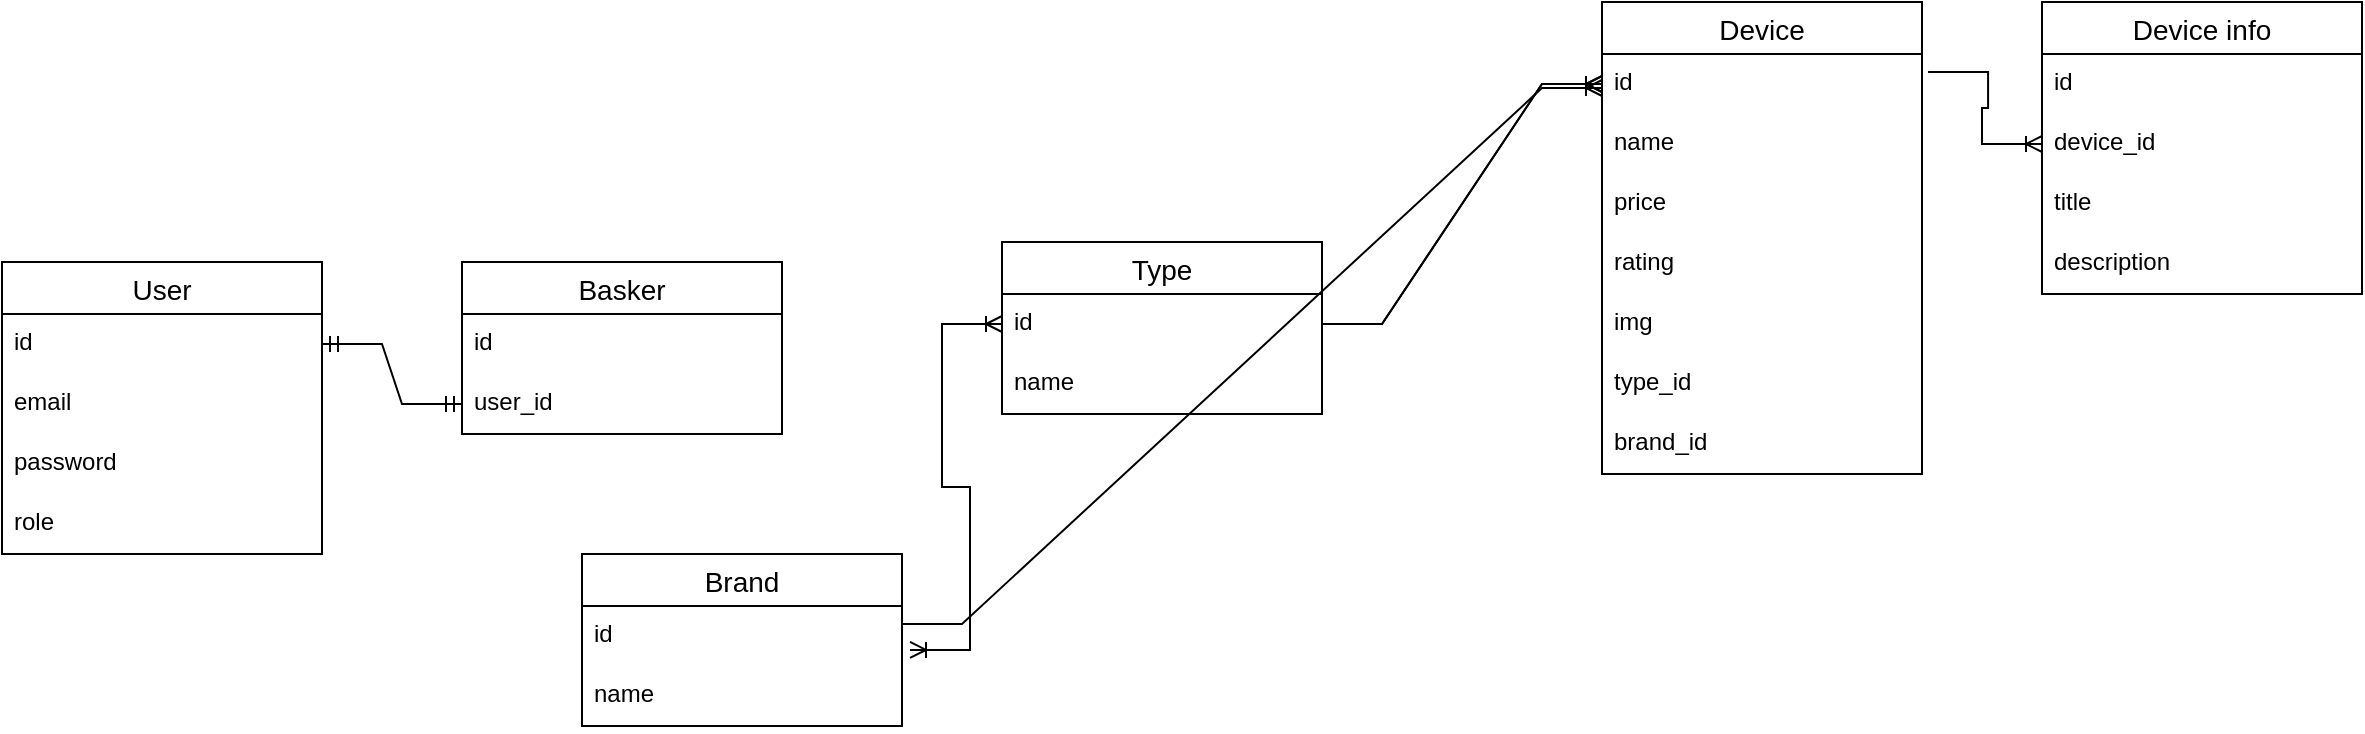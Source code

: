 <mxfile version="22.1.5" type="github">
  <diagram name="Страница — 1" id="ApS_Uzb94vvX7HJ8mZMD">
    <mxGraphModel dx="954" dy="553" grid="1" gridSize="10" guides="1" tooltips="1" connect="1" arrows="1" fold="1" page="1" pageScale="1" pageWidth="827" pageHeight="1169" math="0" shadow="0">
      <root>
        <mxCell id="0" />
        <mxCell id="1" parent="0" />
        <mxCell id="gh0o6ZId17Y_x9FsCQpp-1" value="User" style="swimlane;fontStyle=0;childLayout=stackLayout;horizontal=1;startSize=26;horizontalStack=0;resizeParent=1;resizeParentMax=0;resizeLast=0;collapsible=1;marginBottom=0;align=center;fontSize=14;" vertex="1" parent="1">
          <mxGeometry x="330" y="230" width="160" height="146" as="geometry" />
        </mxCell>
        <mxCell id="gh0o6ZId17Y_x9FsCQpp-2" value="id" style="text;strokeColor=none;fillColor=none;spacingLeft=4;spacingRight=4;overflow=hidden;rotatable=0;points=[[0,0.5],[1,0.5]];portConstraint=eastwest;fontSize=12;whiteSpace=wrap;html=1;" vertex="1" parent="gh0o6ZId17Y_x9FsCQpp-1">
          <mxGeometry y="26" width="160" height="30" as="geometry" />
        </mxCell>
        <mxCell id="gh0o6ZId17Y_x9FsCQpp-3" value="email" style="text;strokeColor=none;fillColor=none;spacingLeft=4;spacingRight=4;overflow=hidden;rotatable=0;points=[[0,0.5],[1,0.5]];portConstraint=eastwest;fontSize=12;whiteSpace=wrap;html=1;" vertex="1" parent="gh0o6ZId17Y_x9FsCQpp-1">
          <mxGeometry y="56" width="160" height="30" as="geometry" />
        </mxCell>
        <mxCell id="gh0o6ZId17Y_x9FsCQpp-4" value="password" style="text;strokeColor=none;fillColor=none;spacingLeft=4;spacingRight=4;overflow=hidden;rotatable=0;points=[[0,0.5],[1,0.5]];portConstraint=eastwest;fontSize=12;whiteSpace=wrap;html=1;" vertex="1" parent="gh0o6ZId17Y_x9FsCQpp-1">
          <mxGeometry y="86" width="160" height="30" as="geometry" />
        </mxCell>
        <mxCell id="gh0o6ZId17Y_x9FsCQpp-7" value="role" style="text;strokeColor=none;fillColor=none;spacingLeft=4;spacingRight=4;overflow=hidden;rotatable=0;points=[[0,0.5],[1,0.5]];portConstraint=eastwest;fontSize=12;whiteSpace=wrap;html=1;" vertex="1" parent="gh0o6ZId17Y_x9FsCQpp-1">
          <mxGeometry y="116" width="160" height="30" as="geometry" />
        </mxCell>
        <mxCell id="gh0o6ZId17Y_x9FsCQpp-8" value="Basker" style="swimlane;fontStyle=0;childLayout=stackLayout;horizontal=1;startSize=26;horizontalStack=0;resizeParent=1;resizeParentMax=0;resizeLast=0;collapsible=1;marginBottom=0;align=center;fontSize=14;" vertex="1" parent="1">
          <mxGeometry x="560" y="230" width="160" height="86" as="geometry" />
        </mxCell>
        <mxCell id="gh0o6ZId17Y_x9FsCQpp-9" value="id" style="text;strokeColor=none;fillColor=none;spacingLeft=4;spacingRight=4;overflow=hidden;rotatable=0;points=[[0,0.5],[1,0.5]];portConstraint=eastwest;fontSize=12;whiteSpace=wrap;html=1;" vertex="1" parent="gh0o6ZId17Y_x9FsCQpp-8">
          <mxGeometry y="26" width="160" height="30" as="geometry" />
        </mxCell>
        <mxCell id="gh0o6ZId17Y_x9FsCQpp-10" value="user_id" style="text;strokeColor=none;fillColor=none;spacingLeft=4;spacingRight=4;overflow=hidden;rotatable=0;points=[[0,0.5],[1,0.5]];portConstraint=eastwest;fontSize=12;whiteSpace=wrap;html=1;" vertex="1" parent="gh0o6ZId17Y_x9FsCQpp-8">
          <mxGeometry y="56" width="160" height="30" as="geometry" />
        </mxCell>
        <mxCell id="gh0o6ZId17Y_x9FsCQpp-13" value="" style="edgeStyle=entityRelationEdgeStyle;fontSize=12;html=1;endArrow=ERmandOne;startArrow=ERmandOne;rounded=0;exitX=1;exitY=0.5;exitDx=0;exitDy=0;entryX=0;entryY=0.5;entryDx=0;entryDy=0;" edge="1" parent="1" source="gh0o6ZId17Y_x9FsCQpp-2" target="gh0o6ZId17Y_x9FsCQpp-10">
          <mxGeometry width="100" height="100" relative="1" as="geometry">
            <mxPoint x="450" y="480" as="sourcePoint" />
            <mxPoint x="550" y="380" as="targetPoint" />
          </mxGeometry>
        </mxCell>
        <mxCell id="gh0o6ZId17Y_x9FsCQpp-14" value="Device" style="swimlane;fontStyle=0;childLayout=stackLayout;horizontal=1;startSize=26;horizontalStack=0;resizeParent=1;resizeParentMax=0;resizeLast=0;collapsible=1;marginBottom=0;align=center;fontSize=14;" vertex="1" parent="1">
          <mxGeometry x="1130" y="100" width="160" height="236" as="geometry" />
        </mxCell>
        <mxCell id="gh0o6ZId17Y_x9FsCQpp-15" value="id" style="text;strokeColor=none;fillColor=none;spacingLeft=4;spacingRight=4;overflow=hidden;rotatable=0;points=[[0,0.5],[1,0.5]];portConstraint=eastwest;fontSize=12;whiteSpace=wrap;html=1;" vertex="1" parent="gh0o6ZId17Y_x9FsCQpp-14">
          <mxGeometry y="26" width="160" height="30" as="geometry" />
        </mxCell>
        <mxCell id="gh0o6ZId17Y_x9FsCQpp-16" value="name" style="text;strokeColor=none;fillColor=none;spacingLeft=4;spacingRight=4;overflow=hidden;rotatable=0;points=[[0,0.5],[1,0.5]];portConstraint=eastwest;fontSize=12;whiteSpace=wrap;html=1;" vertex="1" parent="gh0o6ZId17Y_x9FsCQpp-14">
          <mxGeometry y="56" width="160" height="30" as="geometry" />
        </mxCell>
        <mxCell id="gh0o6ZId17Y_x9FsCQpp-17" value="price" style="text;strokeColor=none;fillColor=none;spacingLeft=4;spacingRight=4;overflow=hidden;rotatable=0;points=[[0,0.5],[1,0.5]];portConstraint=eastwest;fontSize=12;whiteSpace=wrap;html=1;" vertex="1" parent="gh0o6ZId17Y_x9FsCQpp-14">
          <mxGeometry y="86" width="160" height="30" as="geometry" />
        </mxCell>
        <mxCell id="gh0o6ZId17Y_x9FsCQpp-18" value="rating" style="text;strokeColor=none;fillColor=none;spacingLeft=4;spacingRight=4;overflow=hidden;rotatable=0;points=[[0,0.5],[1,0.5]];portConstraint=eastwest;fontSize=12;whiteSpace=wrap;html=1;" vertex="1" parent="gh0o6ZId17Y_x9FsCQpp-14">
          <mxGeometry y="116" width="160" height="30" as="geometry" />
        </mxCell>
        <mxCell id="gh0o6ZId17Y_x9FsCQpp-19" value="img" style="text;strokeColor=none;fillColor=none;spacingLeft=4;spacingRight=4;overflow=hidden;rotatable=0;points=[[0,0.5],[1,0.5]];portConstraint=eastwest;fontSize=12;whiteSpace=wrap;html=1;" vertex="1" parent="gh0o6ZId17Y_x9FsCQpp-14">
          <mxGeometry y="146" width="160" height="30" as="geometry" />
        </mxCell>
        <mxCell id="gh0o6ZId17Y_x9FsCQpp-20" value="type_id" style="text;strokeColor=none;fillColor=none;spacingLeft=4;spacingRight=4;overflow=hidden;rotatable=0;points=[[0,0.5],[1,0.5]];portConstraint=eastwest;fontSize=12;whiteSpace=wrap;html=1;" vertex="1" parent="gh0o6ZId17Y_x9FsCQpp-14">
          <mxGeometry y="176" width="160" height="30" as="geometry" />
        </mxCell>
        <mxCell id="gh0o6ZId17Y_x9FsCQpp-21" value="brand_id" style="text;strokeColor=none;fillColor=none;spacingLeft=4;spacingRight=4;overflow=hidden;rotatable=0;points=[[0,0.5],[1,0.5]];portConstraint=eastwest;fontSize=12;whiteSpace=wrap;html=1;" vertex="1" parent="gh0o6ZId17Y_x9FsCQpp-14">
          <mxGeometry y="206" width="160" height="30" as="geometry" />
        </mxCell>
        <mxCell id="gh0o6ZId17Y_x9FsCQpp-22" value="Type" style="swimlane;fontStyle=0;childLayout=stackLayout;horizontal=1;startSize=26;horizontalStack=0;resizeParent=1;resizeParentMax=0;resizeLast=0;collapsible=1;marginBottom=0;align=center;fontSize=14;" vertex="1" parent="1">
          <mxGeometry x="830" y="220" width="160" height="86" as="geometry" />
        </mxCell>
        <mxCell id="gh0o6ZId17Y_x9FsCQpp-23" value="id" style="text;strokeColor=none;fillColor=none;spacingLeft=4;spacingRight=4;overflow=hidden;rotatable=0;points=[[0,0.5],[1,0.5]];portConstraint=eastwest;fontSize=12;whiteSpace=wrap;html=1;" vertex="1" parent="gh0o6ZId17Y_x9FsCQpp-22">
          <mxGeometry y="26" width="160" height="30" as="geometry" />
        </mxCell>
        <mxCell id="gh0o6ZId17Y_x9FsCQpp-24" value="name" style="text;strokeColor=none;fillColor=none;spacingLeft=4;spacingRight=4;overflow=hidden;rotatable=0;points=[[0,0.5],[1,0.5]];portConstraint=eastwest;fontSize=12;whiteSpace=wrap;html=1;" vertex="1" parent="gh0o6ZId17Y_x9FsCQpp-22">
          <mxGeometry y="56" width="160" height="30" as="geometry" />
        </mxCell>
        <mxCell id="gh0o6ZId17Y_x9FsCQpp-28" value="" style="edgeStyle=entityRelationEdgeStyle;fontSize=12;html=1;endArrow=ERoneToMany;rounded=0;entryX=0;entryY=0.5;entryDx=0;entryDy=0;" edge="1" parent="1" source="gh0o6ZId17Y_x9FsCQpp-23" target="gh0o6ZId17Y_x9FsCQpp-15">
          <mxGeometry width="100" height="100" relative="1" as="geometry">
            <mxPoint x="980" y="180" as="sourcePoint" />
            <mxPoint x="970" y="140" as="targetPoint" />
          </mxGeometry>
        </mxCell>
        <mxCell id="gh0o6ZId17Y_x9FsCQpp-29" value="" style="edgeStyle=entityRelationEdgeStyle;fontSize=12;html=1;endArrow=ERoneToMany;rounded=0;exitX=1;exitY=0.3;exitDx=0;exitDy=0;exitPerimeter=0;" edge="1" parent="1" source="gh0o6ZId17Y_x9FsCQpp-26">
          <mxGeometry width="100" height="100" relative="1" as="geometry">
            <mxPoint x="990" y="383" as="sourcePoint" />
            <mxPoint x="1130" y="143" as="targetPoint" />
          </mxGeometry>
        </mxCell>
        <mxCell id="gh0o6ZId17Y_x9FsCQpp-32" value="" style="edgeStyle=entityRelationEdgeStyle;fontSize=12;html=1;endArrow=ERoneToMany;startArrow=ERoneToMany;rounded=0;entryX=0;entryY=0.5;entryDx=0;entryDy=0;exitX=1.025;exitY=0.733;exitDx=0;exitDy=0;exitPerimeter=0;" edge="1" parent="1" source="gh0o6ZId17Y_x9FsCQpp-26" target="gh0o6ZId17Y_x9FsCQpp-23">
          <mxGeometry width="100" height="100" relative="1" as="geometry">
            <mxPoint x="900" y="453.64" as="sourcePoint" />
            <mxPoint x="1062" y="420.002" as="targetPoint" />
          </mxGeometry>
        </mxCell>
        <mxCell id="gh0o6ZId17Y_x9FsCQpp-25" value="Brand" style="swimlane;fontStyle=0;childLayout=stackLayout;horizontal=1;startSize=26;horizontalStack=0;resizeParent=1;resizeParentMax=0;resizeLast=0;collapsible=1;marginBottom=0;align=center;fontSize=14;" vertex="1" parent="1">
          <mxGeometry x="620" y="376" width="160" height="86" as="geometry" />
        </mxCell>
        <mxCell id="gh0o6ZId17Y_x9FsCQpp-26" value="id" style="text;strokeColor=none;fillColor=none;spacingLeft=4;spacingRight=4;overflow=hidden;rotatable=0;points=[[0,0.5],[1,0.5]];portConstraint=eastwest;fontSize=12;whiteSpace=wrap;html=1;" vertex="1" parent="gh0o6ZId17Y_x9FsCQpp-25">
          <mxGeometry y="26" width="160" height="30" as="geometry" />
        </mxCell>
        <mxCell id="gh0o6ZId17Y_x9FsCQpp-27" value="name" style="text;strokeColor=none;fillColor=none;spacingLeft=4;spacingRight=4;overflow=hidden;rotatable=0;points=[[0,0.5],[1,0.5]];portConstraint=eastwest;fontSize=12;whiteSpace=wrap;html=1;" vertex="1" parent="gh0o6ZId17Y_x9FsCQpp-25">
          <mxGeometry y="56" width="160" height="30" as="geometry" />
        </mxCell>
        <mxCell id="gh0o6ZId17Y_x9FsCQpp-34" value="Device info" style="swimlane;fontStyle=0;childLayout=stackLayout;horizontal=1;startSize=26;horizontalStack=0;resizeParent=1;resizeParentMax=0;resizeLast=0;collapsible=1;marginBottom=0;align=center;fontSize=14;" vertex="1" parent="1">
          <mxGeometry x="1350" y="100" width="160" height="146" as="geometry" />
        </mxCell>
        <mxCell id="gh0o6ZId17Y_x9FsCQpp-35" value="id" style="text;strokeColor=none;fillColor=none;spacingLeft=4;spacingRight=4;overflow=hidden;rotatable=0;points=[[0,0.5],[1,0.5]];portConstraint=eastwest;fontSize=12;whiteSpace=wrap;html=1;" vertex="1" parent="gh0o6ZId17Y_x9FsCQpp-34">
          <mxGeometry y="26" width="160" height="30" as="geometry" />
        </mxCell>
        <mxCell id="gh0o6ZId17Y_x9FsCQpp-36" value="device_id" style="text;strokeColor=none;fillColor=none;spacingLeft=4;spacingRight=4;overflow=hidden;rotatable=0;points=[[0,0.5],[1,0.5]];portConstraint=eastwest;fontSize=12;whiteSpace=wrap;html=1;" vertex="1" parent="gh0o6ZId17Y_x9FsCQpp-34">
          <mxGeometry y="56" width="160" height="30" as="geometry" />
        </mxCell>
        <mxCell id="gh0o6ZId17Y_x9FsCQpp-37" value="title" style="text;strokeColor=none;fillColor=none;spacingLeft=4;spacingRight=4;overflow=hidden;rotatable=0;points=[[0,0.5],[1,0.5]];portConstraint=eastwest;fontSize=12;whiteSpace=wrap;html=1;" vertex="1" parent="gh0o6ZId17Y_x9FsCQpp-34">
          <mxGeometry y="86" width="160" height="30" as="geometry" />
        </mxCell>
        <mxCell id="gh0o6ZId17Y_x9FsCQpp-38" value="description" style="text;strokeColor=none;fillColor=none;spacingLeft=4;spacingRight=4;overflow=hidden;rotatable=0;points=[[0,0.5],[1,0.5]];portConstraint=eastwest;fontSize=12;whiteSpace=wrap;html=1;" vertex="1" parent="gh0o6ZId17Y_x9FsCQpp-34">
          <mxGeometry y="116" width="160" height="30" as="geometry" />
        </mxCell>
        <mxCell id="gh0o6ZId17Y_x9FsCQpp-42" value="" style="edgeStyle=entityRelationEdgeStyle;fontSize=12;html=1;endArrow=ERoneToMany;rounded=0;entryX=0;entryY=0.5;entryDx=0;entryDy=0;" edge="1" parent="1" source="gh0o6ZId17Y_x9FsCQpp-23" target="gh0o6ZId17Y_x9FsCQpp-15">
          <mxGeometry width="100" height="100" relative="1" as="geometry">
            <mxPoint x="990" y="261" as="sourcePoint" />
            <mxPoint x="1130" y="141" as="targetPoint" />
            <Array as="points">
              <mxPoint x="1350" y="420" />
            </Array>
          </mxGeometry>
        </mxCell>
        <mxCell id="gh0o6ZId17Y_x9FsCQpp-43" value="" style="edgeStyle=entityRelationEdgeStyle;fontSize=12;html=1;endArrow=ERoneToMany;rounded=0;entryX=0;entryY=0.5;entryDx=0;entryDy=0;exitX=1.019;exitY=0.3;exitDx=0;exitDy=0;exitPerimeter=0;" edge="1" parent="1" source="gh0o6ZId17Y_x9FsCQpp-15" target="gh0o6ZId17Y_x9FsCQpp-36">
          <mxGeometry width="100" height="100" relative="1" as="geometry">
            <mxPoint x="1230" y="420" as="sourcePoint" />
            <mxPoint x="1370" y="300" as="targetPoint" />
            <Array as="points">
              <mxPoint x="1590" y="579" />
            </Array>
          </mxGeometry>
        </mxCell>
      </root>
    </mxGraphModel>
  </diagram>
</mxfile>
